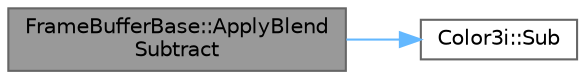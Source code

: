 digraph "FrameBufferBase::ApplyBlendSubtract"
{
 // LATEX_PDF_SIZE
  bgcolor="transparent";
  edge [fontname=Helvetica,fontsize=10,labelfontname=Helvetica,labelfontsize=10];
  node [fontname=Helvetica,fontsize=10,shape=box,height=0.2,width=0.4];
  rankdir="LR";
  Node1 [id="Node000001",label="FrameBufferBase::ApplyBlend\lSubtract",height=0.2,width=0.4,color="gray40", fillcolor="grey60", style="filled", fontcolor="black",tooltip=" "];
  Node1 -> Node2 [id="edge1_Node000001_Node000002",color="steelblue1",style="solid",tooltip=" "];
  Node2 [id="Node000002",label="Color3i::Sub",height=0.2,width=0.4,color="grey40", fillcolor="white", style="filled",URL="$de/d12/struct_color3i.html#a72d9fb0aef1f82f5d6847077622bcf46",tooltip=" "];
}
